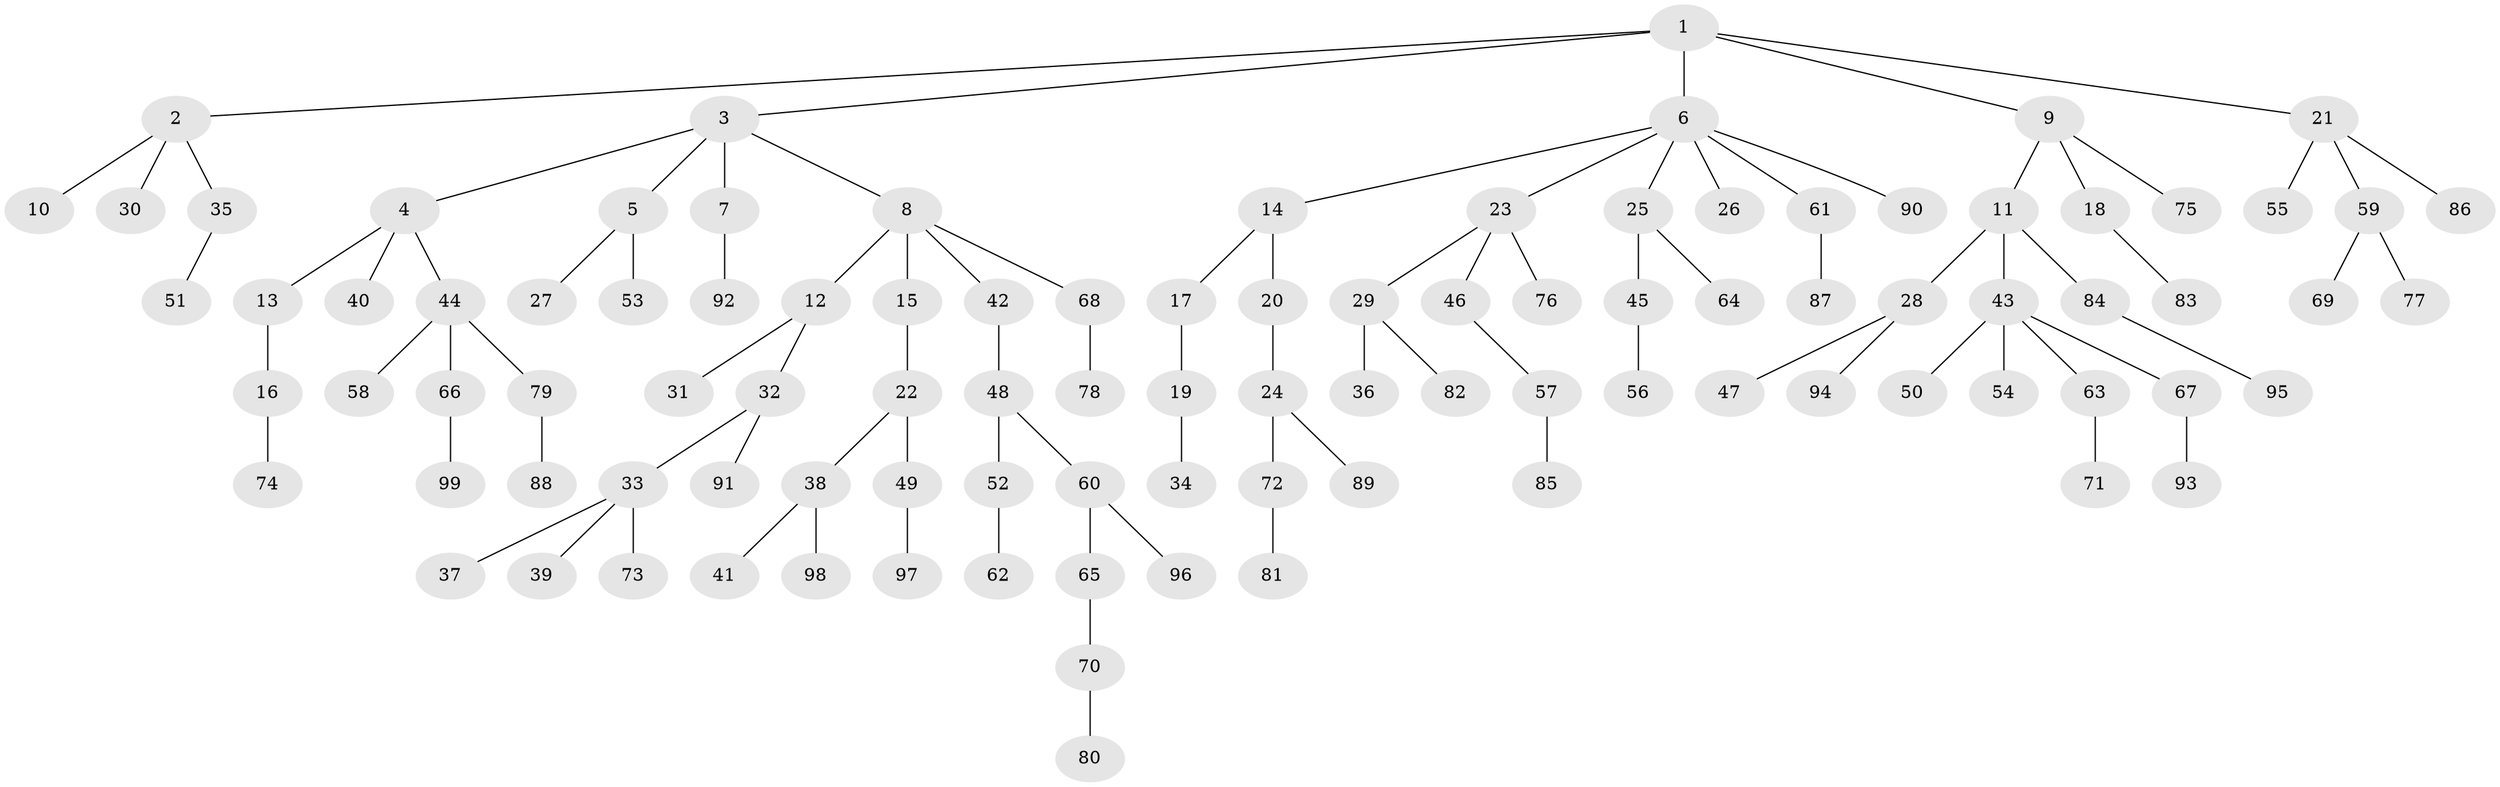 // coarse degree distribution, {15: 0.034482758620689655, 1: 0.6896551724137931, 4: 0.034482758620689655, 3: 0.10344827586206896, 2: 0.13793103448275862}
// Generated by graph-tools (version 1.1) at 2025/19/03/04/25 18:19:08]
// undirected, 99 vertices, 98 edges
graph export_dot {
graph [start="1"]
  node [color=gray90,style=filled];
  1;
  2;
  3;
  4;
  5;
  6;
  7;
  8;
  9;
  10;
  11;
  12;
  13;
  14;
  15;
  16;
  17;
  18;
  19;
  20;
  21;
  22;
  23;
  24;
  25;
  26;
  27;
  28;
  29;
  30;
  31;
  32;
  33;
  34;
  35;
  36;
  37;
  38;
  39;
  40;
  41;
  42;
  43;
  44;
  45;
  46;
  47;
  48;
  49;
  50;
  51;
  52;
  53;
  54;
  55;
  56;
  57;
  58;
  59;
  60;
  61;
  62;
  63;
  64;
  65;
  66;
  67;
  68;
  69;
  70;
  71;
  72;
  73;
  74;
  75;
  76;
  77;
  78;
  79;
  80;
  81;
  82;
  83;
  84;
  85;
  86;
  87;
  88;
  89;
  90;
  91;
  92;
  93;
  94;
  95;
  96;
  97;
  98;
  99;
  1 -- 2;
  1 -- 3;
  1 -- 6;
  1 -- 9;
  1 -- 21;
  2 -- 10;
  2 -- 30;
  2 -- 35;
  3 -- 4;
  3 -- 5;
  3 -- 7;
  3 -- 8;
  4 -- 13;
  4 -- 40;
  4 -- 44;
  5 -- 27;
  5 -- 53;
  6 -- 14;
  6 -- 23;
  6 -- 25;
  6 -- 26;
  6 -- 61;
  6 -- 90;
  7 -- 92;
  8 -- 12;
  8 -- 15;
  8 -- 42;
  8 -- 68;
  9 -- 11;
  9 -- 18;
  9 -- 75;
  11 -- 28;
  11 -- 43;
  11 -- 84;
  12 -- 31;
  12 -- 32;
  13 -- 16;
  14 -- 17;
  14 -- 20;
  15 -- 22;
  16 -- 74;
  17 -- 19;
  18 -- 83;
  19 -- 34;
  20 -- 24;
  21 -- 55;
  21 -- 59;
  21 -- 86;
  22 -- 38;
  22 -- 49;
  23 -- 29;
  23 -- 46;
  23 -- 76;
  24 -- 72;
  24 -- 89;
  25 -- 45;
  25 -- 64;
  28 -- 47;
  28 -- 94;
  29 -- 36;
  29 -- 82;
  32 -- 33;
  32 -- 91;
  33 -- 37;
  33 -- 39;
  33 -- 73;
  35 -- 51;
  38 -- 41;
  38 -- 98;
  42 -- 48;
  43 -- 50;
  43 -- 54;
  43 -- 63;
  43 -- 67;
  44 -- 58;
  44 -- 66;
  44 -- 79;
  45 -- 56;
  46 -- 57;
  48 -- 52;
  48 -- 60;
  49 -- 97;
  52 -- 62;
  57 -- 85;
  59 -- 69;
  59 -- 77;
  60 -- 65;
  60 -- 96;
  61 -- 87;
  63 -- 71;
  65 -- 70;
  66 -- 99;
  67 -- 93;
  68 -- 78;
  70 -- 80;
  72 -- 81;
  79 -- 88;
  84 -- 95;
}

